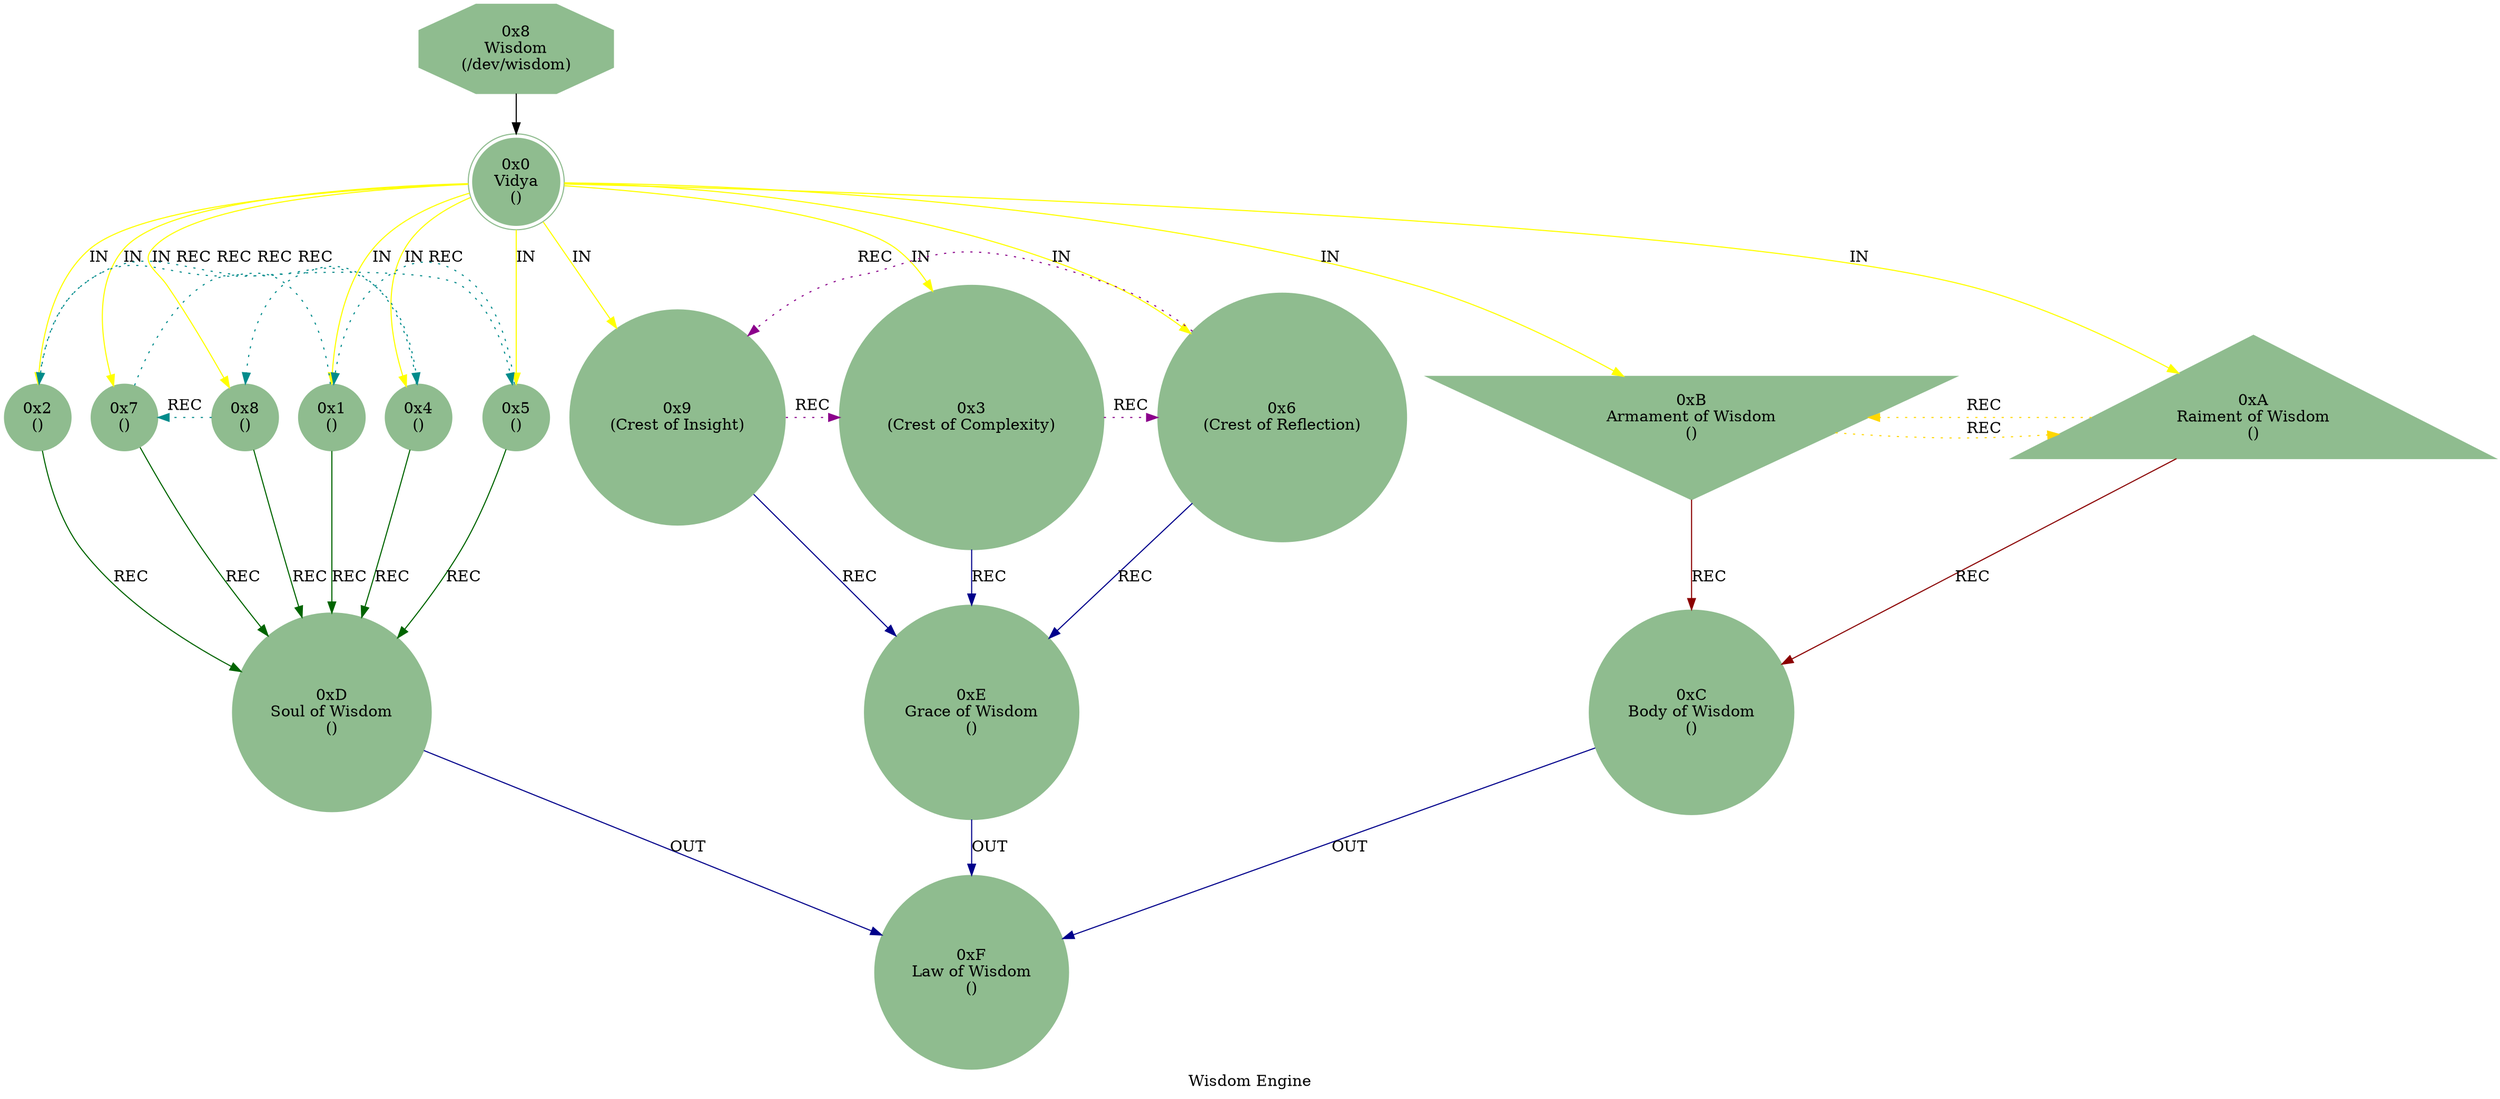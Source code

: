 strict digraph G {
    label = "Wisdom Engine";
    style = filled;
    color = blue;
    comment = "";
    node [shape = polygon; sides = 8; style = filled; color = darkseagreen;];
    
    spark_8_mythos_t [label = "0x8\nWisdom\n(/dev/wisdom)";];
    
    spark_0_wisdom_t [label = "0x0\nVidya\n()";shape = doublecircle;comment = "";];
    spark_1_wisdom_t [label = "0x1\n()";shape = circle;comment = "";];
    spark_2_wisdom_t [label = "0x2\n()";shape = circle;comment = "";];
    spark_3_wisdom_t [label = "0x3\n(Crest of Complexity)";shape = circle;comment = "";];
    spark_4_wisdom_t [label = "0x4\n()";shape = circle;comment = "";];
    spark_5_wisdom_t [label = "0x5\n()";shape = circle;comment = "";];
    spark_6_wisdom_t [label = "0x6\n(Crest of Reflection)";shape = circle;comment = "";];
    spark_7_wisdom_t [label = "0x7\n()";shape = circle;comment = "";];
    spark_8_wisdom_t [label = "0x8\n()";shape = circle;comment = "";];
    spark_9_wisdom_t [label = "0x9\n(Crest of Insight)";shape = circle;comment = "";];
    spark_a_wisdom_t [label = "0xA\nRaiment of Wisdom\n()";shape = triangle;comment = "";];
    spark_b_wisdom_t [label = "0xB\nArmament of Wisdom\n()";shape = invtriangle;comment = "";];
    spark_c_wisdom_t [label = "0xC\nBody of Wisdom\n()";shape = circle;comment = "";];
    spark_d_wisdom_t [label = "0xD\nSoul of Wisdom\n()";shape = circle;comment = "";];
    spark_e_wisdom_t [label = "0xE\nGrace of Wisdom\n()";shape = circle;comment = "";];
    spark_f_wisdom_t [label = "0xF\nLaw of Wisdom\n()";shape = circle;comment = "";];
    
    // Wisdom
    spark_8_mythos_t -> spark_0_wisdom_t;
    // IN = Input
    // OUT = Output
    // REC = Recursion
    spark_0_wisdom_t -> {spark_a_wisdom_t spark_b_wisdom_t spark_1_wisdom_t spark_2_wisdom_t spark_3_wisdom_t spark_4_wisdom_t spark_5_wisdom_t spark_6_wisdom_t spark_7_wisdom_t spark_8_wisdom_t spark_9_wisdom_t} [label = "IN"; color = yellow; comment = "";];
    
    {spark_a_wisdom_t spark_b_wisdom_t} -> spark_c_wisdom_t [label = "REC"; color = darkred; comment = "";];
    {spark_1_wisdom_t spark_2_wisdom_t spark_4_wisdom_t spark_8_wisdom_t spark_7_wisdom_t spark_5_wisdom_t} -> spark_d_wisdom_t [label = "REC"; color = darkgreen; comment = "";];
    {spark_3_wisdom_t spark_6_wisdom_t spark_9_wisdom_t} -> spark_e_wisdom_t [label = "REC"; color = darkblue; comment = "";];
    
    spark_1_wisdom_t -> spark_2_wisdom_t -> spark_4_wisdom_t -> spark_8_wisdom_t -> spark_7_wisdom_t -> spark_5_wisdom_t -> spark_1_wisdom_t [label = "REC"; color = darkcyan; comment = ""; style = dotted; constraint = false;];
    spark_3_wisdom_t -> spark_6_wisdom_t -> spark_9_wisdom_t -> spark_3_wisdom_t [label = "REC"; color = darkmagenta; comment = ""; style = dotted; constraint = false;];
    spark_a_wisdom_t -> spark_b_wisdom_t -> spark_a_wisdom_t [label = "REC"; color = gold; comment = ""; style = dotted; constraint = false;];
    
    {spark_c_wisdom_t spark_d_wisdom_t spark_e_wisdom_t} -> spark_f_wisdom_t [label = "OUT"; color = darkblue; comment = "";];
}